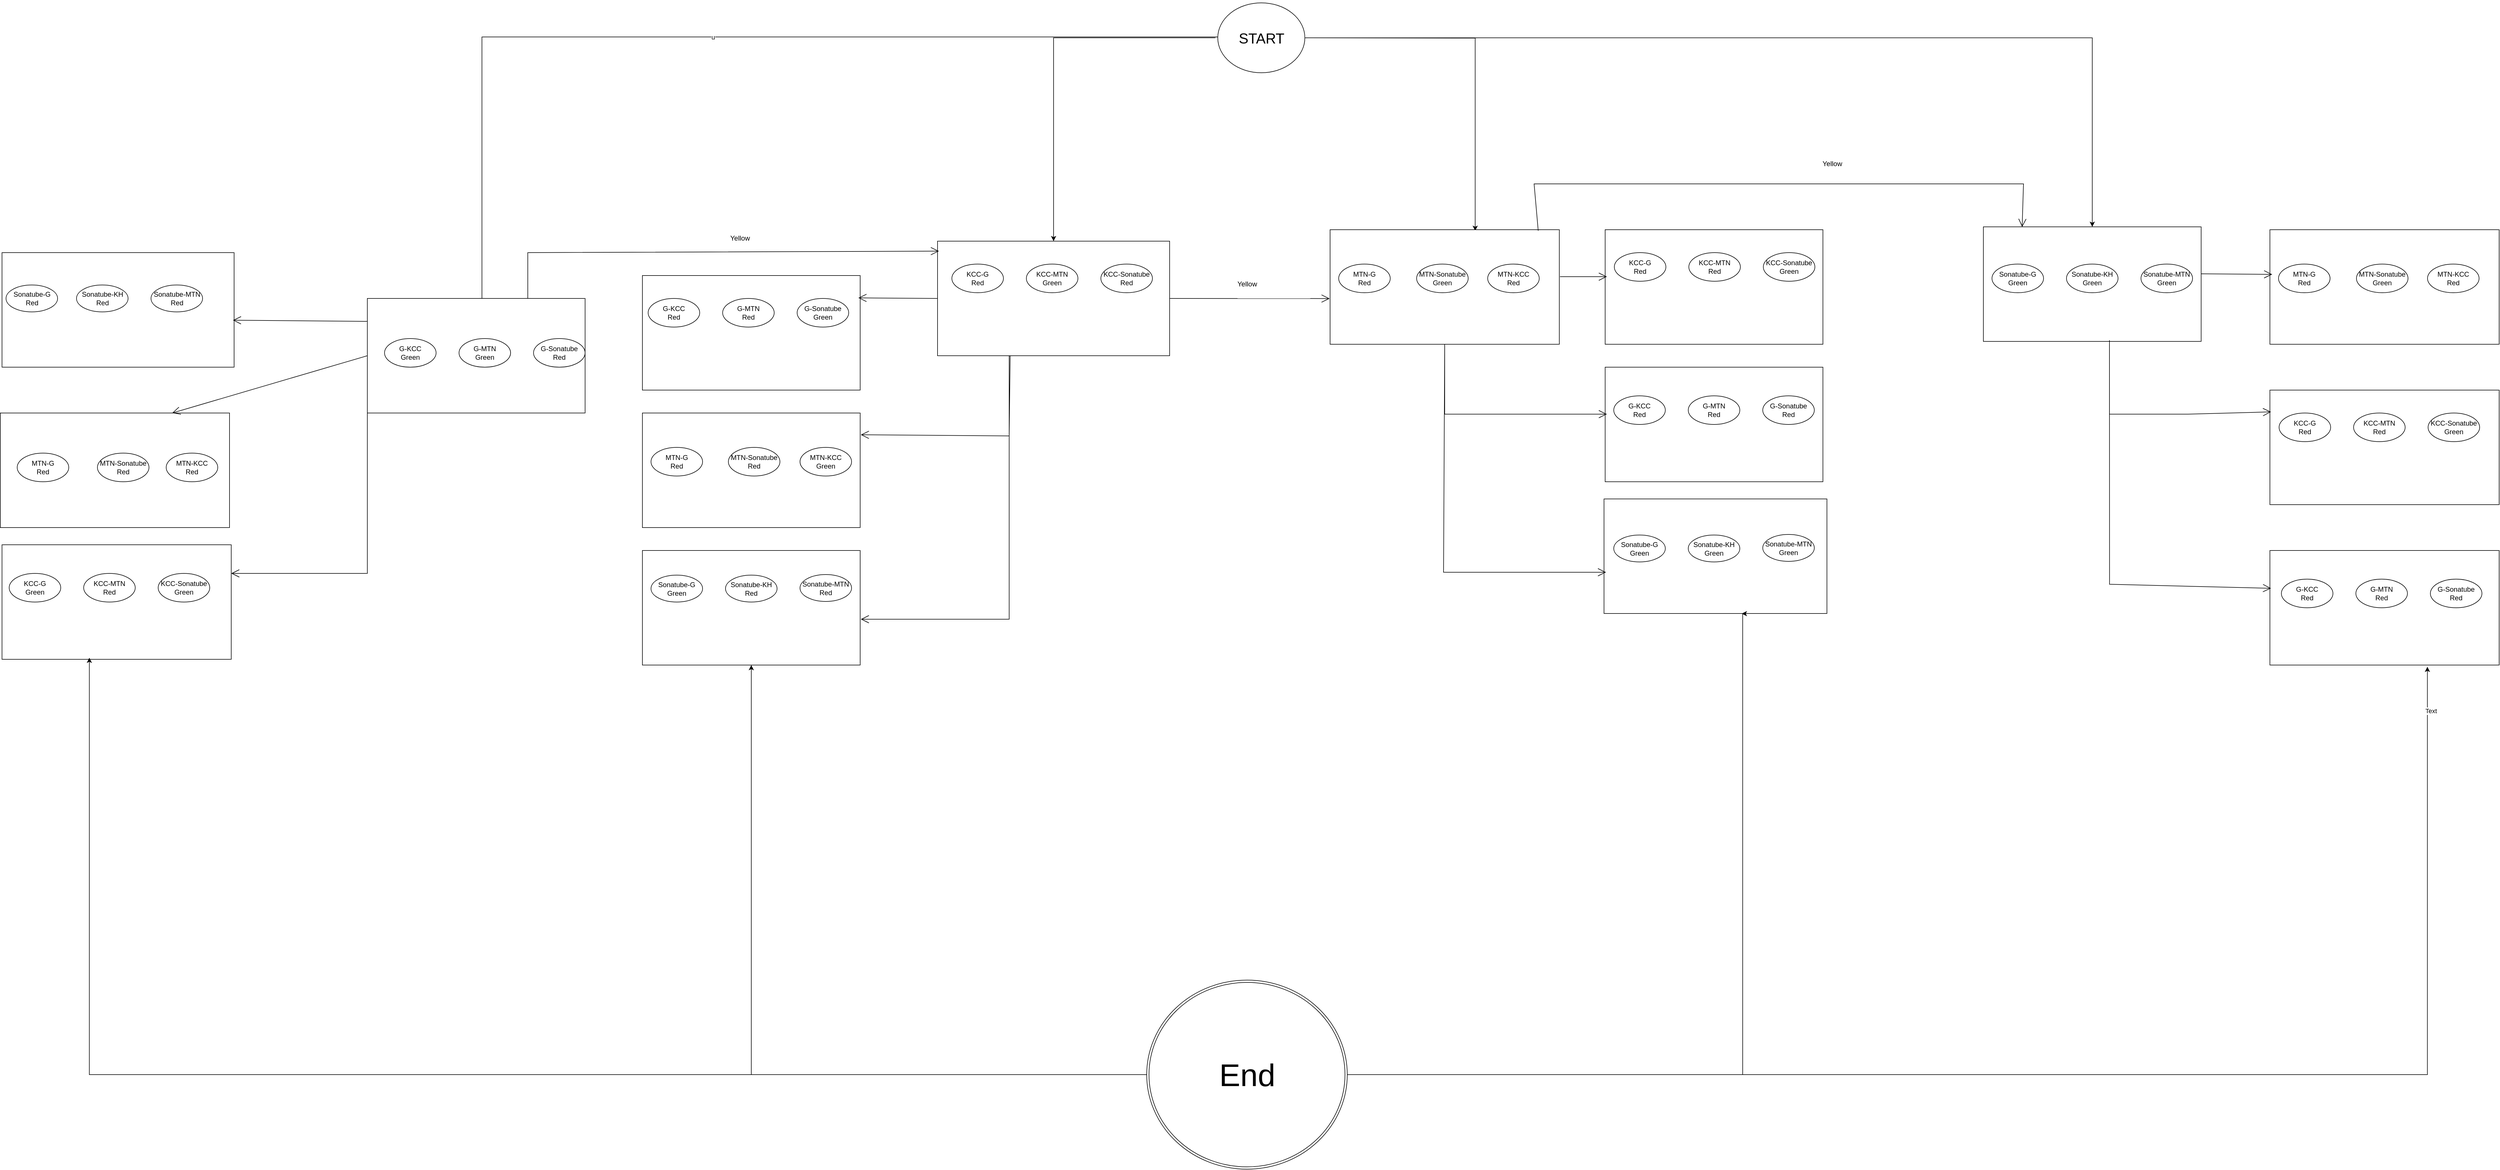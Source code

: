 <mxfile version="24.8.4">
  <diagram id="usbStwbLrsxGsUWkNR1v" name="Page-1">
    <mxGraphModel dx="3776" dy="2696" grid="1" gridSize="10" guides="1" tooltips="1" connect="1" arrows="1" fold="1" page="1" pageScale="1" pageWidth="850" pageHeight="1100" math="0" shadow="0">
      <root>
        <mxCell id="0" />
        <mxCell id="1" parent="0" />
        <mxCell id="1fsXJhoAHWNm7xGbjpKH-23" value="u" style="edgeStyle=orthogonalEdgeStyle;rounded=0;orthogonalLoop=1;jettySize=auto;html=1;" edge="1" parent="1">
          <mxGeometry relative="1" as="geometry">
            <mxPoint x="366.154" y="-1016.5" as="sourcePoint" />
            <mxPoint x="-920" y="-536.5" as="targetPoint" />
            <Array as="points">
              <mxPoint x="-920" y="-1016.5" />
            </Array>
          </mxGeometry>
        </mxCell>
        <mxCell id="1fsXJhoAHWNm7xGbjpKH-25" value="" style="edgeStyle=orthogonalEdgeStyle;rounded=0;orthogonalLoop=1;jettySize=auto;html=1;" edge="1" parent="1" source="1ebhKskdPuX7S_dA66-K-1" target="1fsXJhoAHWNm7xGbjpKH-24">
          <mxGeometry relative="1" as="geometry" />
        </mxCell>
        <mxCell id="1fsXJhoAHWNm7xGbjpKH-29" value="" style="edgeStyle=orthogonalEdgeStyle;rounded=0;orthogonalLoop=1;jettySize=auto;html=1;entryX=0.633;entryY=0.01;entryDx=0;entryDy=0;entryPerimeter=0;" edge="1" parent="1" target="1fsXJhoAHWNm7xGbjpKH-28">
          <mxGeometry relative="1" as="geometry">
            <mxPoint x="515" y="-1015" as="sourcePoint" />
            <mxPoint x="850" y="-690" as="targetPoint" />
          </mxGeometry>
        </mxCell>
        <mxCell id="1fsXJhoAHWNm7xGbjpKH-119" value="" style="edgeStyle=orthogonalEdgeStyle;rounded=0;orthogonalLoop=1;jettySize=auto;html=1;" edge="1" parent="1" source="1ebhKskdPuX7S_dA66-K-1" target="1fsXJhoAHWNm7xGbjpKH-118">
          <mxGeometry relative="1" as="geometry" />
        </mxCell>
        <mxCell id="1ebhKskdPuX7S_dA66-K-1" value="&lt;font style=&quot;font-size: 25px;&quot;&gt;START&lt;/font&gt;" style="ellipse;html=1;shape=startState;" parent="1" vertex="1">
          <mxGeometry x="360" y="-1080" width="160" height="130" as="geometry" />
        </mxCell>
        <mxCell id="1fsXJhoAHWNm7xGbjpKH-22" value="" style="whiteSpace=wrap;html=1;" vertex="1" parent="1">
          <mxGeometry x="-1120" y="-560" width="380" height="200" as="geometry" />
        </mxCell>
        <mxCell id="1fsXJhoAHWNm7xGbjpKH-24" value="" style="whiteSpace=wrap;html=1;" vertex="1" parent="1">
          <mxGeometry x="-125" y="-660" width="405" height="200" as="geometry" />
        </mxCell>
        <mxCell id="1fsXJhoAHWNm7xGbjpKH-28" value="" style="whiteSpace=wrap;html=1;" vertex="1" parent="1">
          <mxGeometry x="560" y="-680" width="400" height="200" as="geometry" />
        </mxCell>
        <mxCell id="1fsXJhoAHWNm7xGbjpKH-34" value="" style="group" vertex="1" connectable="0" parent="1">
          <mxGeometry x="-100" y="-620" width="350" height="50" as="geometry" />
        </mxCell>
        <mxCell id="1fsXJhoAHWNm7xGbjpKH-35" value="KCC-G&lt;br&gt;Red" style="ellipse;whiteSpace=wrap;html=1;" vertex="1" parent="1fsXJhoAHWNm7xGbjpKH-34">
          <mxGeometry width="90" height="50" as="geometry" />
        </mxCell>
        <mxCell id="1fsXJhoAHWNm7xGbjpKH-36" value="KCC-MTN&lt;br&gt;Green" style="ellipse;whiteSpace=wrap;html=1;container=1;" vertex="1" parent="1fsXJhoAHWNm7xGbjpKH-34">
          <mxGeometry x="130" width="90" height="50" as="geometry" />
        </mxCell>
        <mxCell id="1fsXJhoAHWNm7xGbjpKH-37" value="KCC-Sonatube&lt;br&gt;Red" style="ellipse;whiteSpace=wrap;html=1;" vertex="1" parent="1fsXJhoAHWNm7xGbjpKH-34">
          <mxGeometry x="260" width="90" height="50" as="geometry" />
        </mxCell>
        <mxCell id="1fsXJhoAHWNm7xGbjpKH-38" value="" style="group" vertex="1" connectable="0" parent="1">
          <mxGeometry x="565" y="-620" width="350" height="50" as="geometry" />
        </mxCell>
        <mxCell id="1fsXJhoAHWNm7xGbjpKH-39" value="MTN-G&lt;br&gt;Red" style="ellipse;whiteSpace=wrap;html=1;" vertex="1" parent="1fsXJhoAHWNm7xGbjpKH-38">
          <mxGeometry x="10" width="90" height="50" as="geometry" />
        </mxCell>
        <mxCell id="1fsXJhoAHWNm7xGbjpKH-40" value="MTN-Sonatube&lt;br&gt;Green" style="ellipse;whiteSpace=wrap;html=1;container=1;" vertex="1" parent="1fsXJhoAHWNm7xGbjpKH-38">
          <mxGeometry x="146" width="90" height="50" as="geometry" />
        </mxCell>
        <mxCell id="1fsXJhoAHWNm7xGbjpKH-41" value="MTN-KCC&lt;br&gt;Red" style="ellipse;whiteSpace=wrap;html=1;" vertex="1" parent="1fsXJhoAHWNm7xGbjpKH-38">
          <mxGeometry x="270" width="90" height="50" as="geometry" />
        </mxCell>
        <mxCell id="1fsXJhoAHWNm7xGbjpKH-51" value="" style="whiteSpace=wrap;html=1;" vertex="1" parent="1">
          <mxGeometry x="-1757.5" y="-130" width="400" height="200" as="geometry" />
        </mxCell>
        <mxCell id="1fsXJhoAHWNm7xGbjpKH-52" value="" style="group" vertex="1" connectable="0" parent="1">
          <mxGeometry x="-1745" y="-80" width="350" height="50" as="geometry" />
        </mxCell>
        <mxCell id="1fsXJhoAHWNm7xGbjpKH-53" value="KCC-G&lt;br&gt;Green" style="ellipse;whiteSpace=wrap;html=1;" vertex="1" parent="1fsXJhoAHWNm7xGbjpKH-52">
          <mxGeometry width="90" height="50" as="geometry" />
        </mxCell>
        <mxCell id="1fsXJhoAHWNm7xGbjpKH-54" value="KCC-MTN&lt;br&gt;Red" style="ellipse;whiteSpace=wrap;html=1;container=1;" vertex="1" parent="1fsXJhoAHWNm7xGbjpKH-52">
          <mxGeometry x="130" width="90" height="50" as="geometry" />
        </mxCell>
        <mxCell id="1fsXJhoAHWNm7xGbjpKH-55" value="KCC-Sonatube&lt;br&gt;Green" style="ellipse;whiteSpace=wrap;html=1;" vertex="1" parent="1fsXJhoAHWNm7xGbjpKH-52">
          <mxGeometry x="260" width="90" height="50" as="geometry" />
        </mxCell>
        <mxCell id="1fsXJhoAHWNm7xGbjpKH-56" value="" style="whiteSpace=wrap;html=1;" vertex="1" parent="1">
          <mxGeometry x="-1760.5" y="-360" width="400" height="200" as="geometry" />
        </mxCell>
        <mxCell id="1fsXJhoAHWNm7xGbjpKH-57" value="" style="group" vertex="1" connectable="0" parent="1">
          <mxGeometry x="-1741" y="-290" width="350" height="50" as="geometry" />
        </mxCell>
        <mxCell id="1fsXJhoAHWNm7xGbjpKH-58" value="MTN-G&lt;br&gt;Red" style="ellipse;whiteSpace=wrap;html=1;" vertex="1" parent="1fsXJhoAHWNm7xGbjpKH-57">
          <mxGeometry x="10" width="90" height="50" as="geometry" />
        </mxCell>
        <mxCell id="1fsXJhoAHWNm7xGbjpKH-59" value="MTN-Sonatube&lt;br&gt;Red" style="ellipse;whiteSpace=wrap;html=1;container=1;" vertex="1" parent="1fsXJhoAHWNm7xGbjpKH-57">
          <mxGeometry x="150" width="90" height="50" as="geometry" />
        </mxCell>
        <mxCell id="1fsXJhoAHWNm7xGbjpKH-60" value="MTN-KCC&lt;br&gt;Red" style="ellipse;whiteSpace=wrap;html=1;" vertex="1" parent="1fsXJhoAHWNm7xGbjpKH-57">
          <mxGeometry x="270" width="90" height="50" as="geometry" />
        </mxCell>
        <mxCell id="1fsXJhoAHWNm7xGbjpKH-61" value="" style="whiteSpace=wrap;html=1;" vertex="1" parent="1">
          <mxGeometry x="-1757.5" y="-640" width="405" height="200" as="geometry" />
        </mxCell>
        <mxCell id="1fsXJhoAHWNm7xGbjpKH-66" value="" style="endArrow=open;endFill=1;endSize=12;html=1;rounded=0;entryX=0.995;entryY=0.59;entryDx=0;entryDy=0;entryPerimeter=0;" edge="1" parent="1" target="1fsXJhoAHWNm7xGbjpKH-61">
          <mxGeometry width="160" relative="1" as="geometry">
            <mxPoint x="-1120" y="-520" as="sourcePoint" />
            <mxPoint x="-1319" y="-520" as="targetPoint" />
          </mxGeometry>
        </mxCell>
        <mxCell id="1fsXJhoAHWNm7xGbjpKH-67" value="" style="endArrow=open;endFill=1;endSize=12;html=1;rounded=0;exitX=0;exitY=1;exitDx=0;exitDy=0;entryX=1;entryY=0.25;entryDx=0;entryDy=0;" edge="1" parent="1" source="1fsXJhoAHWNm7xGbjpKH-22" target="1fsXJhoAHWNm7xGbjpKH-51">
          <mxGeometry width="160" relative="1" as="geometry">
            <mxPoint x="-1570" y="-240" as="sourcePoint" />
            <mxPoint x="-1360" y="-120" as="targetPoint" />
            <Array as="points">
              <mxPoint x="-1120" y="-80" />
            </Array>
          </mxGeometry>
        </mxCell>
        <mxCell id="1fsXJhoAHWNm7xGbjpKH-68" value="" style="endArrow=open;endFill=1;endSize=12;html=1;rounded=0;entryX=0.75;entryY=0;entryDx=0;entryDy=0;exitX=0;exitY=0.5;exitDx=0;exitDy=0;" edge="1" parent="1" source="1fsXJhoAHWNm7xGbjpKH-22" target="1fsXJhoAHWNm7xGbjpKH-56">
          <mxGeometry width="160" relative="1" as="geometry">
            <mxPoint x="-1010" y="-140" as="sourcePoint" />
            <mxPoint x="-850" y="-140" as="targetPoint" />
          </mxGeometry>
        </mxCell>
        <mxCell id="1fsXJhoAHWNm7xGbjpKH-79" value="" style="whiteSpace=wrap;html=1;" vertex="1" parent="1">
          <mxGeometry x="-640" y="-600" width="380" height="200" as="geometry" />
        </mxCell>
        <mxCell id="1fsXJhoAHWNm7xGbjpKH-80" value="" style="group" vertex="1" connectable="0" parent="1">
          <mxGeometry x="-630" y="-560" width="350" height="50" as="geometry" />
        </mxCell>
        <mxCell id="1fsXJhoAHWNm7xGbjpKH-81" value="G-KCC&lt;br&gt;Red" style="ellipse;whiteSpace=wrap;html=1;" vertex="1" parent="1fsXJhoAHWNm7xGbjpKH-80">
          <mxGeometry width="90" height="50" as="geometry" />
        </mxCell>
        <mxCell id="1fsXJhoAHWNm7xGbjpKH-82" value="G-MTN&lt;br&gt;Red" style="ellipse;whiteSpace=wrap;html=1;container=1;" vertex="1" parent="1fsXJhoAHWNm7xGbjpKH-80">
          <mxGeometry x="130" width="90" height="50" as="geometry" />
        </mxCell>
        <mxCell id="1fsXJhoAHWNm7xGbjpKH-83" value="G-Sonatube&lt;br&gt;Green" style="ellipse;whiteSpace=wrap;html=1;" vertex="1" parent="1fsXJhoAHWNm7xGbjpKH-80">
          <mxGeometry x="260" width="90" height="50" as="geometry" />
        </mxCell>
        <mxCell id="1fsXJhoAHWNm7xGbjpKH-64" value="Sonatube-KH&lt;br&gt;Red" style="ellipse;whiteSpace=wrap;html=1;container=1;" vertex="1" parent="1">
          <mxGeometry x="-1627.5" y="-583.5" width="90" height="47" as="geometry" />
        </mxCell>
        <mxCell id="1fsXJhoAHWNm7xGbjpKH-63" value="Sonatube-G&lt;br&gt;Red" style="ellipse;whiteSpace=wrap;html=1;" vertex="1" parent="1">
          <mxGeometry x="-1750.5" y="-583.5" width="90" height="47" as="geometry" />
        </mxCell>
        <mxCell id="1fsXJhoAHWNm7xGbjpKH-65" value="Sonatube-MTN&lt;br&gt;Red" style="ellipse;whiteSpace=wrap;html=1;" vertex="1" parent="1">
          <mxGeometry x="-1497.5" y="-583.5" width="90" height="47" as="geometry" />
        </mxCell>
        <mxCell id="1fsXJhoAHWNm7xGbjpKH-3" value="G-MTN&lt;br&gt;Green" style="ellipse;whiteSpace=wrap;html=1;container=1;" vertex="1" parent="1">
          <mxGeometry x="-960" y="-490" width="90" height="50" as="geometry" />
        </mxCell>
        <mxCell id="1fsXJhoAHWNm7xGbjpKH-4" value="G-Sonatube&lt;br&gt;Red" style="ellipse;whiteSpace=wrap;html=1;" vertex="1" parent="1">
          <mxGeometry x="-830" y="-490" width="90" height="50" as="geometry" />
        </mxCell>
        <mxCell id="1fsXJhoAHWNm7xGbjpKH-1" value="G-KCC&lt;br&gt;Green" style="ellipse;whiteSpace=wrap;html=1;" vertex="1" parent="1">
          <mxGeometry x="-1090" y="-490" width="90" height="50" as="geometry" />
        </mxCell>
        <mxCell id="1fsXJhoAHWNm7xGbjpKH-88" value="" style="whiteSpace=wrap;html=1;" vertex="1" parent="1">
          <mxGeometry x="-640" y="-360" width="380" height="200" as="geometry" />
        </mxCell>
        <mxCell id="1fsXJhoAHWNm7xGbjpKH-89" value="MTN-G&lt;br&gt;Red" style="ellipse;whiteSpace=wrap;html=1;" vertex="1" parent="1">
          <mxGeometry x="-625" y="-300" width="90" height="50" as="geometry" />
        </mxCell>
        <mxCell id="1fsXJhoAHWNm7xGbjpKH-90" value="MTN-Sonatube&lt;br&gt;Red" style="ellipse;whiteSpace=wrap;html=1;container=1;" vertex="1" parent="1">
          <mxGeometry x="-490" y="-300" width="90" height="50" as="geometry" />
        </mxCell>
        <mxCell id="1fsXJhoAHWNm7xGbjpKH-91" value="MTN-KCC&lt;br&gt;Green" style="ellipse;whiteSpace=wrap;html=1;" vertex="1" parent="1">
          <mxGeometry x="-365" y="-300" width="90" height="50" as="geometry" />
        </mxCell>
        <mxCell id="1fsXJhoAHWNm7xGbjpKH-92" value="" style="whiteSpace=wrap;html=1;" vertex="1" parent="1">
          <mxGeometry x="-640" y="-120" width="380" height="200" as="geometry" />
        </mxCell>
        <mxCell id="1fsXJhoAHWNm7xGbjpKH-93" value="Sonatube-KH&lt;br&gt;Red" style="ellipse;whiteSpace=wrap;html=1;container=1;" vertex="1" parent="1">
          <mxGeometry x="-495" y="-77" width="90" height="47" as="geometry" />
        </mxCell>
        <mxCell id="1fsXJhoAHWNm7xGbjpKH-94" value="Sonatube-G&lt;br&gt;Green" style="ellipse;whiteSpace=wrap;html=1;" vertex="1" parent="1">
          <mxGeometry x="-625" y="-77" width="90" height="47" as="geometry" />
        </mxCell>
        <mxCell id="1fsXJhoAHWNm7xGbjpKH-95" value="Sonatube-MTN&lt;br&gt;Red" style="ellipse;whiteSpace=wrap;html=1;" vertex="1" parent="1">
          <mxGeometry x="-365" y="-78" width="90" height="47" as="geometry" />
        </mxCell>
        <mxCell id="1fsXJhoAHWNm7xGbjpKH-96" value="" style="endArrow=open;endFill=1;endSize=12;html=1;rounded=0;exitX=0;exitY=0.5;exitDx=0;exitDy=0;entryX=0.992;entryY=0.18;entryDx=0;entryDy=0;entryPerimeter=0;" edge="1" parent="1" source="1fsXJhoAHWNm7xGbjpKH-24">
          <mxGeometry width="160" relative="1" as="geometry">
            <mxPoint x="-120" y="-557" as="sourcePoint" />
            <mxPoint x="-263.04" y="-561" as="targetPoint" />
          </mxGeometry>
        </mxCell>
        <mxCell id="1fsXJhoAHWNm7xGbjpKH-97" value="" style="endArrow=open;endFill=1;endSize=12;html=1;rounded=0;entryX=1.003;entryY=0.19;entryDx=0;entryDy=0;exitX=0.313;exitY=0.998;exitDx=0;exitDy=0;entryPerimeter=0;exitPerimeter=0;" edge="1" parent="1" source="1fsXJhoAHWNm7xGbjpKH-24" target="1fsXJhoAHWNm7xGbjpKH-88">
          <mxGeometry width="160" relative="1" as="geometry">
            <mxPoint y="-460" as="sourcePoint" />
            <mxPoint x="-340" y="-360" as="targetPoint" />
            <Array as="points">
              <mxPoint y="-320" />
            </Array>
          </mxGeometry>
        </mxCell>
        <mxCell id="1fsXJhoAHWNm7xGbjpKH-98" value="" style="endArrow=open;endFill=1;endSize=12;html=1;rounded=0;entryX=1.003;entryY=0.6;entryDx=0;entryDy=0;entryPerimeter=0;" edge="1" parent="1" target="1fsXJhoAHWNm7xGbjpKH-92">
          <mxGeometry width="160" relative="1" as="geometry">
            <mxPoint y="-460" as="sourcePoint" />
            <mxPoint x="-410" y="-230" as="targetPoint" />
            <Array as="points">
              <mxPoint />
            </Array>
          </mxGeometry>
        </mxCell>
        <mxCell id="1fsXJhoAHWNm7xGbjpKH-101" value="" style="whiteSpace=wrap;html=1;" vertex="1" parent="1">
          <mxGeometry x="1040" y="-680" width="380" height="200" as="geometry" />
        </mxCell>
        <mxCell id="1fsXJhoAHWNm7xGbjpKH-102" value="" style="group" vertex="1" connectable="0" parent="1">
          <mxGeometry x="1056" y="-640" width="350" height="50" as="geometry" />
        </mxCell>
        <mxCell id="1fsXJhoAHWNm7xGbjpKH-103" value="KCC-G&lt;br&gt;Red" style="ellipse;whiteSpace=wrap;html=1;" vertex="1" parent="1fsXJhoAHWNm7xGbjpKH-102">
          <mxGeometry width="90" height="50" as="geometry" />
        </mxCell>
        <mxCell id="1fsXJhoAHWNm7xGbjpKH-104" value="KCC-MTN&lt;br&gt;Red" style="ellipse;whiteSpace=wrap;html=1;container=1;" vertex="1" parent="1fsXJhoAHWNm7xGbjpKH-102">
          <mxGeometry x="130" width="90" height="50" as="geometry" />
        </mxCell>
        <mxCell id="1fsXJhoAHWNm7xGbjpKH-105" value="KCC-Sonatube&lt;br&gt;Green" style="ellipse;whiteSpace=wrap;html=1;" vertex="1" parent="1fsXJhoAHWNm7xGbjpKH-102">
          <mxGeometry x="260" width="90" height="50" as="geometry" />
        </mxCell>
        <mxCell id="1fsXJhoAHWNm7xGbjpKH-106" value="" style="whiteSpace=wrap;html=1;" vertex="1" parent="1">
          <mxGeometry x="1040" y="-440" width="380" height="200" as="geometry" />
        </mxCell>
        <mxCell id="1fsXJhoAHWNm7xGbjpKH-107" value="G-KCC&lt;br&gt;Red" style="ellipse;whiteSpace=wrap;html=1;" vertex="1" parent="1">
          <mxGeometry x="1055" y="-390" width="90" height="50" as="geometry" />
        </mxCell>
        <mxCell id="1fsXJhoAHWNm7xGbjpKH-108" value="G-MTN&lt;br&gt;Red" style="ellipse;whiteSpace=wrap;html=1;container=1;" vertex="1" parent="1">
          <mxGeometry x="1185" y="-390" width="90" height="50" as="geometry" />
        </mxCell>
        <mxCell id="1fsXJhoAHWNm7xGbjpKH-109" value="G-Sonatube&lt;br&gt;Red" style="ellipse;whiteSpace=wrap;html=1;" vertex="1" parent="1">
          <mxGeometry x="1315" y="-390" width="90" height="50" as="geometry" />
        </mxCell>
        <mxCell id="1fsXJhoAHWNm7xGbjpKH-110" value="" style="whiteSpace=wrap;html=1;" vertex="1" parent="1">
          <mxGeometry x="1038" y="-210" width="389" height="200" as="geometry" />
        </mxCell>
        <mxCell id="1fsXJhoAHWNm7xGbjpKH-111" value="Sonatube-KH&lt;br&gt;Green" style="ellipse;whiteSpace=wrap;html=1;container=1;" vertex="1" parent="1">
          <mxGeometry x="1185" y="-147" width="90" height="47" as="geometry" />
        </mxCell>
        <mxCell id="1fsXJhoAHWNm7xGbjpKH-112" value="Sonatube-G&lt;br&gt;Green" style="ellipse;whiteSpace=wrap;html=1;" vertex="1" parent="1">
          <mxGeometry x="1055" y="-147" width="90" height="47" as="geometry" />
        </mxCell>
        <mxCell id="1fsXJhoAHWNm7xGbjpKH-113" value="Sonatube-MTN&lt;br&gt;Green" style="ellipse;whiteSpace=wrap;html=1;" vertex="1" parent="1">
          <mxGeometry x="1315" y="-148" width="90" height="47" as="geometry" />
        </mxCell>
        <mxCell id="1fsXJhoAHWNm7xGbjpKH-114" value="" style="endArrow=open;endFill=1;endSize=12;html=1;rounded=0;exitX=1.003;exitY=0.41;exitDx=0;exitDy=0;exitPerimeter=0;entryX=0.008;entryY=0.41;entryDx=0;entryDy=0;entryPerimeter=0;" edge="1" parent="1" source="1fsXJhoAHWNm7xGbjpKH-28" target="1fsXJhoAHWNm7xGbjpKH-101">
          <mxGeometry width="160" relative="1" as="geometry">
            <mxPoint x="570" y="-160" as="sourcePoint" />
            <mxPoint x="730" y="-160" as="targetPoint" />
          </mxGeometry>
        </mxCell>
        <mxCell id="1fsXJhoAHWNm7xGbjpKH-115" value="" style="endArrow=open;endFill=1;endSize=12;html=1;rounded=0;exitX=0.5;exitY=1;exitDx=0;exitDy=0;entryX=0.008;entryY=0.41;entryDx=0;entryDy=0;entryPerimeter=0;" edge="1" parent="1" source="1fsXJhoAHWNm7xGbjpKH-28" target="1fsXJhoAHWNm7xGbjpKH-106">
          <mxGeometry width="160" relative="1" as="geometry">
            <mxPoint x="570" y="-160" as="sourcePoint" />
            <mxPoint x="920" y="-220" as="targetPoint" />
            <Array as="points">
              <mxPoint x="760" y="-358" />
              <mxPoint x="900" y="-358" />
            </Array>
          </mxGeometry>
        </mxCell>
        <mxCell id="1fsXJhoAHWNm7xGbjpKH-116" value="" style="endArrow=open;endFill=1;endSize=12;html=1;rounded=0;exitX=0.5;exitY=1;exitDx=0;exitDy=0;entryX=0.009;entryY=0.64;entryDx=0;entryDy=0;entryPerimeter=0;" edge="1" parent="1" source="1fsXJhoAHWNm7xGbjpKH-28" target="1fsXJhoAHWNm7xGbjpKH-110">
          <mxGeometry width="160" relative="1" as="geometry">
            <mxPoint x="758" y="-482" as="sourcePoint" />
            <mxPoint x="1047.88" y="-92" as="targetPoint" />
            <Array as="points">
              <mxPoint x="758" y="-82" />
            </Array>
          </mxGeometry>
        </mxCell>
        <mxCell id="1fsXJhoAHWNm7xGbjpKH-118" value="" style="whiteSpace=wrap;html=1;" vertex="1" parent="1">
          <mxGeometry x="1700" y="-685" width="380" height="200" as="geometry" />
        </mxCell>
        <mxCell id="1fsXJhoAHWNm7xGbjpKH-123" value="Sonatube-KH&lt;br&gt;Green" style="ellipse;whiteSpace=wrap;html=1;container=1;" vertex="1" parent="1">
          <mxGeometry x="1845" y="-620" width="90" height="50" as="geometry" />
        </mxCell>
        <mxCell id="1fsXJhoAHWNm7xGbjpKH-124" value="Sonatube-MTN&lt;br&gt;Green" style="ellipse;whiteSpace=wrap;html=1;" vertex="1" parent="1">
          <mxGeometry x="1975" y="-620" width="90" height="50" as="geometry" />
        </mxCell>
        <mxCell id="1fsXJhoAHWNm7xGbjpKH-125" value="Sonatube-G&lt;br&gt;Green" style="ellipse;whiteSpace=wrap;html=1;" vertex="1" parent="1">
          <mxGeometry x="1715" y="-620" width="90" height="50" as="geometry" />
        </mxCell>
        <mxCell id="1fsXJhoAHWNm7xGbjpKH-126" value="" style="whiteSpace=wrap;html=1;" vertex="1" parent="1">
          <mxGeometry x="2200" y="-680" width="400" height="200" as="geometry" />
        </mxCell>
        <mxCell id="1fsXJhoAHWNm7xGbjpKH-127" value="" style="group" vertex="1" connectable="0" parent="1">
          <mxGeometry x="2205" y="-620" width="350" height="50" as="geometry" />
        </mxCell>
        <mxCell id="1fsXJhoAHWNm7xGbjpKH-128" value="MTN-G&lt;br&gt;Red" style="ellipse;whiteSpace=wrap;html=1;" vertex="1" parent="1fsXJhoAHWNm7xGbjpKH-127">
          <mxGeometry x="10" width="90" height="50" as="geometry" />
        </mxCell>
        <mxCell id="1fsXJhoAHWNm7xGbjpKH-129" value="MTN-Sonatube&lt;br&gt;Green" style="ellipse;whiteSpace=wrap;html=1;container=1;" vertex="1" parent="1fsXJhoAHWNm7xGbjpKH-127">
          <mxGeometry x="146" width="90" height="50" as="geometry" />
        </mxCell>
        <mxCell id="1fsXJhoAHWNm7xGbjpKH-130" value="MTN-KCC&lt;br&gt;Red" style="ellipse;whiteSpace=wrap;html=1;" vertex="1" parent="1fsXJhoAHWNm7xGbjpKH-127">
          <mxGeometry x="270" width="90" height="50" as="geometry" />
        </mxCell>
        <mxCell id="1fsXJhoAHWNm7xGbjpKH-131" value="" style="whiteSpace=wrap;html=1;" vertex="1" parent="1">
          <mxGeometry x="2200" y="-400" width="400" height="200" as="geometry" />
        </mxCell>
        <mxCell id="1fsXJhoAHWNm7xGbjpKH-132" value="" style="group" vertex="1" connectable="0" parent="1">
          <mxGeometry x="2216" y="-360" width="350" height="50" as="geometry" />
        </mxCell>
        <mxCell id="1fsXJhoAHWNm7xGbjpKH-133" value="KCC-G&lt;br&gt;Red" style="ellipse;whiteSpace=wrap;html=1;" vertex="1" parent="1fsXJhoAHWNm7xGbjpKH-132">
          <mxGeometry width="90" height="50" as="geometry" />
        </mxCell>
        <mxCell id="1fsXJhoAHWNm7xGbjpKH-134" value="KCC-MTN&lt;br&gt;Red" style="ellipse;whiteSpace=wrap;html=1;container=1;" vertex="1" parent="1fsXJhoAHWNm7xGbjpKH-132">
          <mxGeometry x="130" width="90" height="50" as="geometry" />
        </mxCell>
        <mxCell id="1fsXJhoAHWNm7xGbjpKH-135" value="KCC-Sonatube&lt;br&gt;Green" style="ellipse;whiteSpace=wrap;html=1;" vertex="1" parent="1fsXJhoAHWNm7xGbjpKH-132">
          <mxGeometry x="260" width="90" height="50" as="geometry" />
        </mxCell>
        <mxCell id="1fsXJhoAHWNm7xGbjpKH-136" value="" style="whiteSpace=wrap;html=1;" vertex="1" parent="1">
          <mxGeometry x="2200" y="-120" width="400" height="200" as="geometry" />
        </mxCell>
        <mxCell id="1fsXJhoAHWNm7xGbjpKH-137" value="G-KCC&lt;br&gt;Red" style="ellipse;whiteSpace=wrap;html=1;" vertex="1" parent="1">
          <mxGeometry x="2220" y="-70" width="90" height="50" as="geometry" />
        </mxCell>
        <mxCell id="1fsXJhoAHWNm7xGbjpKH-138" value="G-MTN&lt;br&gt;Red" style="ellipse;whiteSpace=wrap;html=1;container=1;" vertex="1" parent="1">
          <mxGeometry x="2350" y="-70" width="90" height="50" as="geometry" />
        </mxCell>
        <mxCell id="1fsXJhoAHWNm7xGbjpKH-139" value="G-Sonatube&lt;br&gt;Red" style="ellipse;whiteSpace=wrap;html=1;" vertex="1" parent="1">
          <mxGeometry x="2480" y="-70" width="90" height="50" as="geometry" />
        </mxCell>
        <mxCell id="1fsXJhoAHWNm7xGbjpKH-140" value="" style="endArrow=open;endFill=1;endSize=12;html=1;rounded=0;exitX=1;exitY=0.41;exitDx=0;exitDy=0;exitPerimeter=0;entryX=0.01;entryY=0.39;entryDx=0;entryDy=0;entryPerimeter=0;" edge="1" parent="1" source="1fsXJhoAHWNm7xGbjpKH-118" target="1fsXJhoAHWNm7xGbjpKH-126">
          <mxGeometry width="160" relative="1" as="geometry">
            <mxPoint x="2080" y="-600" as="sourcePoint" />
            <mxPoint x="2190" y="-600" as="targetPoint" />
          </mxGeometry>
        </mxCell>
        <mxCell id="1fsXJhoAHWNm7xGbjpKH-141" value="" style="endArrow=open;endFill=1;endSize=12;html=1;rounded=0;entryX=0.005;entryY=0.19;entryDx=0;entryDy=0;entryPerimeter=0;exitX=0.579;exitY=0.99;exitDx=0;exitDy=0;exitPerimeter=0;" edge="1" parent="1" source="1fsXJhoAHWNm7xGbjpKH-118" target="1fsXJhoAHWNm7xGbjpKH-131">
          <mxGeometry width="160" relative="1" as="geometry">
            <mxPoint x="1860" y="-440" as="sourcePoint" />
            <mxPoint x="2180" y="-358" as="targetPoint" />
            <Array as="points">
              <mxPoint x="1920" y="-358" />
              <mxPoint x="2057" y="-358" />
            </Array>
          </mxGeometry>
        </mxCell>
        <mxCell id="1fsXJhoAHWNm7xGbjpKH-142" value="" style="endArrow=open;endFill=1;endSize=12;html=1;rounded=0;entryX=0.005;entryY=0.33;entryDx=0;entryDy=0;entryPerimeter=0;" edge="1" parent="1" target="1fsXJhoAHWNm7xGbjpKH-136">
          <mxGeometry width="160" relative="1" as="geometry">
            <mxPoint x="1920" y="-480" as="sourcePoint" />
            <mxPoint x="2190" y="-56" as="targetPoint" />
            <Array as="points">
              <mxPoint x="1920.16" y="-61" />
            </Array>
          </mxGeometry>
        </mxCell>
        <mxCell id="1fsXJhoAHWNm7xGbjpKH-145" value="" style="edgeStyle=orthogonalEdgeStyle;rounded=0;orthogonalLoop=1;jettySize=auto;html=1;entryX=0.5;entryY=1;entryDx=0;entryDy=0;" edge="1" parent="1" source="1fsXJhoAHWNm7xGbjpKH-143" target="1fsXJhoAHWNm7xGbjpKH-92">
          <mxGeometry relative="1" as="geometry">
            <mxPoint x="-500" y="400" as="targetPoint" />
          </mxGeometry>
        </mxCell>
        <mxCell id="1fsXJhoAHWNm7xGbjpKH-147" value="" style="edgeStyle=orthogonalEdgeStyle;rounded=0;orthogonalLoop=1;jettySize=auto;html=1;entryX=0.381;entryY=0.986;entryDx=0;entryDy=0;entryPerimeter=0;" edge="1" parent="1" source="1fsXJhoAHWNm7xGbjpKH-143" target="1fsXJhoAHWNm7xGbjpKH-51">
          <mxGeometry relative="1" as="geometry">
            <mxPoint x="-1400" y="270" as="targetPoint" />
          </mxGeometry>
        </mxCell>
        <mxCell id="1fsXJhoAHWNm7xGbjpKH-149" value="" style="edgeStyle=orthogonalEdgeStyle;rounded=0;orthogonalLoop=1;jettySize=auto;html=1;entryX=0.618;entryY=1.001;entryDx=0;entryDy=0;entryPerimeter=0;" edge="1" parent="1" source="1fsXJhoAHWNm7xGbjpKH-143" target="1fsXJhoAHWNm7xGbjpKH-110">
          <mxGeometry relative="1" as="geometry">
            <mxPoint x="1240.143" y="160.0" as="targetPoint" />
            <Array as="points">
              <mxPoint x="1280" y="795" />
              <mxPoint x="1280" y="-10" />
            </Array>
          </mxGeometry>
        </mxCell>
        <mxCell id="1fsXJhoAHWNm7xGbjpKH-151" value="" style="edgeStyle=orthogonalEdgeStyle;rounded=0;orthogonalLoop=1;jettySize=auto;html=1;entryX=0.687;entryY=1.015;entryDx=0;entryDy=0;entryPerimeter=0;" edge="1" parent="1" source="1fsXJhoAHWNm7xGbjpKH-143" target="1fsXJhoAHWNm7xGbjpKH-136">
          <mxGeometry relative="1" as="geometry">
            <mxPoint x="2400" y="120" as="targetPoint" />
          </mxGeometry>
        </mxCell>
        <mxCell id="1fsXJhoAHWNm7xGbjpKH-152" value="Text" style="edgeLabel;html=1;align=center;verticalAlign=middle;resizable=0;points=[];" vertex="1" connectable="0" parent="1fsXJhoAHWNm7xGbjpKH-151">
          <mxGeometry x="0.942" y="-6" relative="1" as="geometry">
            <mxPoint y="1" as="offset" />
          </mxGeometry>
        </mxCell>
        <mxCell id="1fsXJhoAHWNm7xGbjpKH-143" value="&lt;font style=&quot;font-size: 55px;&quot;&gt;End&lt;/font&gt;" style="ellipse;html=1;shape=endState;" vertex="1" parent="1">
          <mxGeometry x="240" y="630" width="350" height="330" as="geometry" />
        </mxCell>
        <mxCell id="1fsXJhoAHWNm7xGbjpKH-155" value="Yellow" style="text;html=1;align=center;verticalAlign=middle;resizable=0;points=[];autosize=1;strokeColor=none;fillColor=none;" vertex="1" parent="1">
          <mxGeometry x="-500" y="-680" width="60" height="30" as="geometry" />
        </mxCell>
        <mxCell id="1fsXJhoAHWNm7xGbjpKH-156" value="" style="endArrow=open;endFill=1;endSize=12;html=1;rounded=0;entryX=0.006;entryY=0.087;entryDx=0;entryDy=0;entryPerimeter=0;" edge="1" parent="1" target="1fsXJhoAHWNm7xGbjpKH-24">
          <mxGeometry width="160" relative="1" as="geometry">
            <mxPoint x="-840" y="-560" as="sourcePoint" />
            <mxPoint x="-280" y="-640" as="targetPoint" />
            <Array as="points">
              <mxPoint x="-840" y="-640" />
            </Array>
          </mxGeometry>
        </mxCell>
        <mxCell id="1fsXJhoAHWNm7xGbjpKH-157" value="" style="endArrow=open;endFill=1;endSize=12;html=1;rounded=0;exitX=1;exitY=0.5;exitDx=0;exitDy=0;entryX=-0.002;entryY=0.601;entryDx=0;entryDy=0;entryPerimeter=0;" edge="1" parent="1" source="1fsXJhoAHWNm7xGbjpKH-24" target="1fsXJhoAHWNm7xGbjpKH-28">
          <mxGeometry width="160" relative="1" as="geometry">
            <mxPoint x="330" y="-560" as="sourcePoint" />
            <mxPoint x="435" y="-560" as="targetPoint" />
          </mxGeometry>
        </mxCell>
        <mxCell id="1fsXJhoAHWNm7xGbjpKH-158" value="" style="endArrow=open;endFill=1;endSize=12;html=1;rounded=0;exitX=0.908;exitY=0.009;exitDx=0;exitDy=0;exitPerimeter=0;entryX=0.178;entryY=0.001;entryDx=0;entryDy=0;entryPerimeter=0;" edge="1" parent="1" source="1fsXJhoAHWNm7xGbjpKH-28" target="1fsXJhoAHWNm7xGbjpKH-118">
          <mxGeometry width="160" relative="1" as="geometry">
            <mxPoint x="920" y="-690" as="sourcePoint" />
            <mxPoint x="1810" y="-750" as="targetPoint" />
            <Array as="points">
              <mxPoint x="916" y="-760" />
              <mxPoint x="1770" y="-760" />
            </Array>
          </mxGeometry>
        </mxCell>
        <mxCell id="1fsXJhoAHWNm7xGbjpKH-159" value="Yellow" style="text;html=1;align=center;verticalAlign=middle;resizable=0;points=[];autosize=1;strokeColor=none;fillColor=none;" vertex="1" parent="1">
          <mxGeometry x="385" y="-600" width="60" height="30" as="geometry" />
        </mxCell>
        <mxCell id="1fsXJhoAHWNm7xGbjpKH-160" value="Yellow" style="text;html=1;align=center;verticalAlign=middle;resizable=0;points=[];autosize=1;strokeColor=none;fillColor=none;" vertex="1" parent="1">
          <mxGeometry x="1406" y="-810" width="60" height="30" as="geometry" />
        </mxCell>
      </root>
    </mxGraphModel>
  </diagram>
</mxfile>
